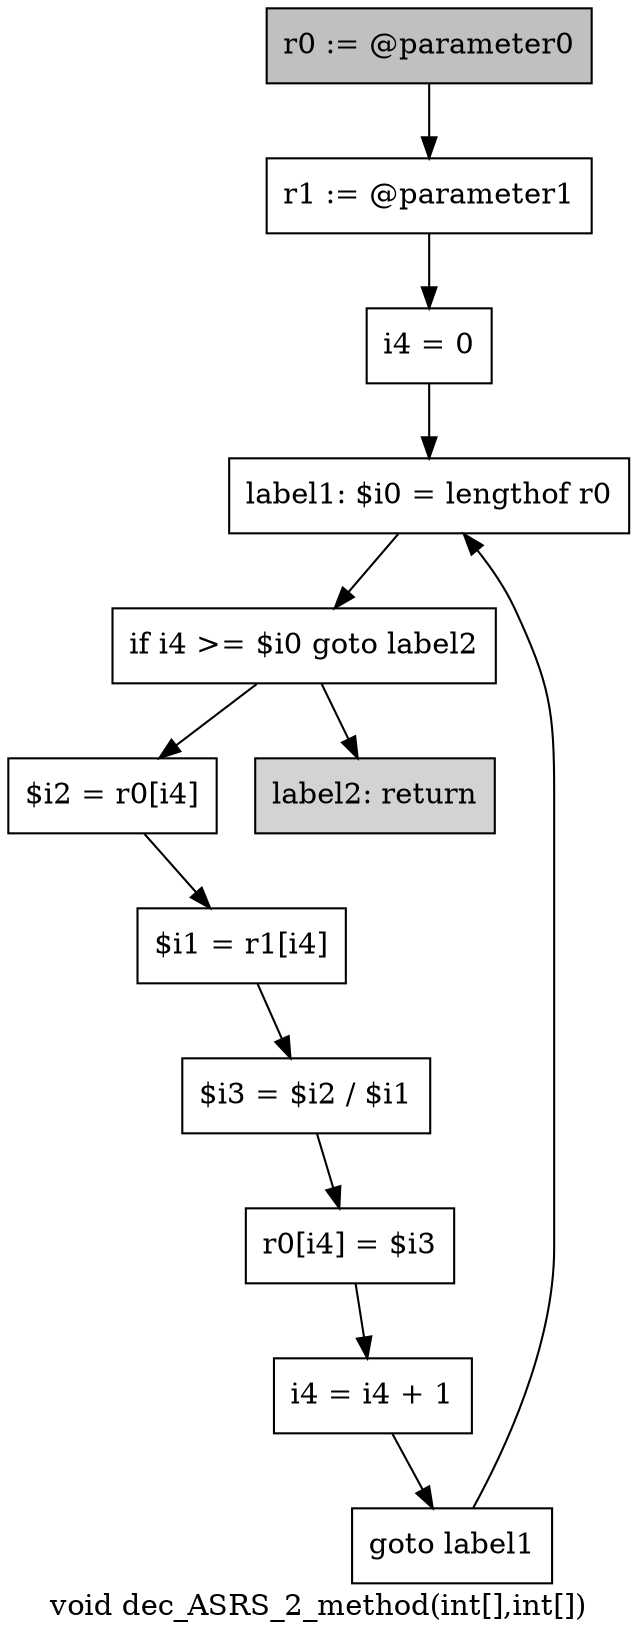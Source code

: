 digraph "void dec_ASRS_2_method(int[],int[])" {
    label="void dec_ASRS_2_method(int[],int[])";
    node [shape=box];
    "0" [style=filled,fillcolor=gray,label="r0 := @parameter0",];
    "1" [label="r1 := @parameter1",];
    "0"->"1";
    "2" [label="i4 = 0",];
    "1"->"2";
    "3" [label="label1: $i0 = lengthof r0",];
    "2"->"3";
    "4" [label="if i4 >= $i0 goto label2",];
    "3"->"4";
    "5" [label="$i2 = r0[i4]",];
    "4"->"5";
    "11" [style=filled,fillcolor=lightgray,label="label2: return",];
    "4"->"11";
    "6" [label="$i1 = r1[i4]",];
    "5"->"6";
    "7" [label="$i3 = $i2 / $i1",];
    "6"->"7";
    "8" [label="r0[i4] = $i3",];
    "7"->"8";
    "9" [label="i4 = i4 + 1",];
    "8"->"9";
    "10" [label="goto label1",];
    "9"->"10";
    "10"->"3";
}
